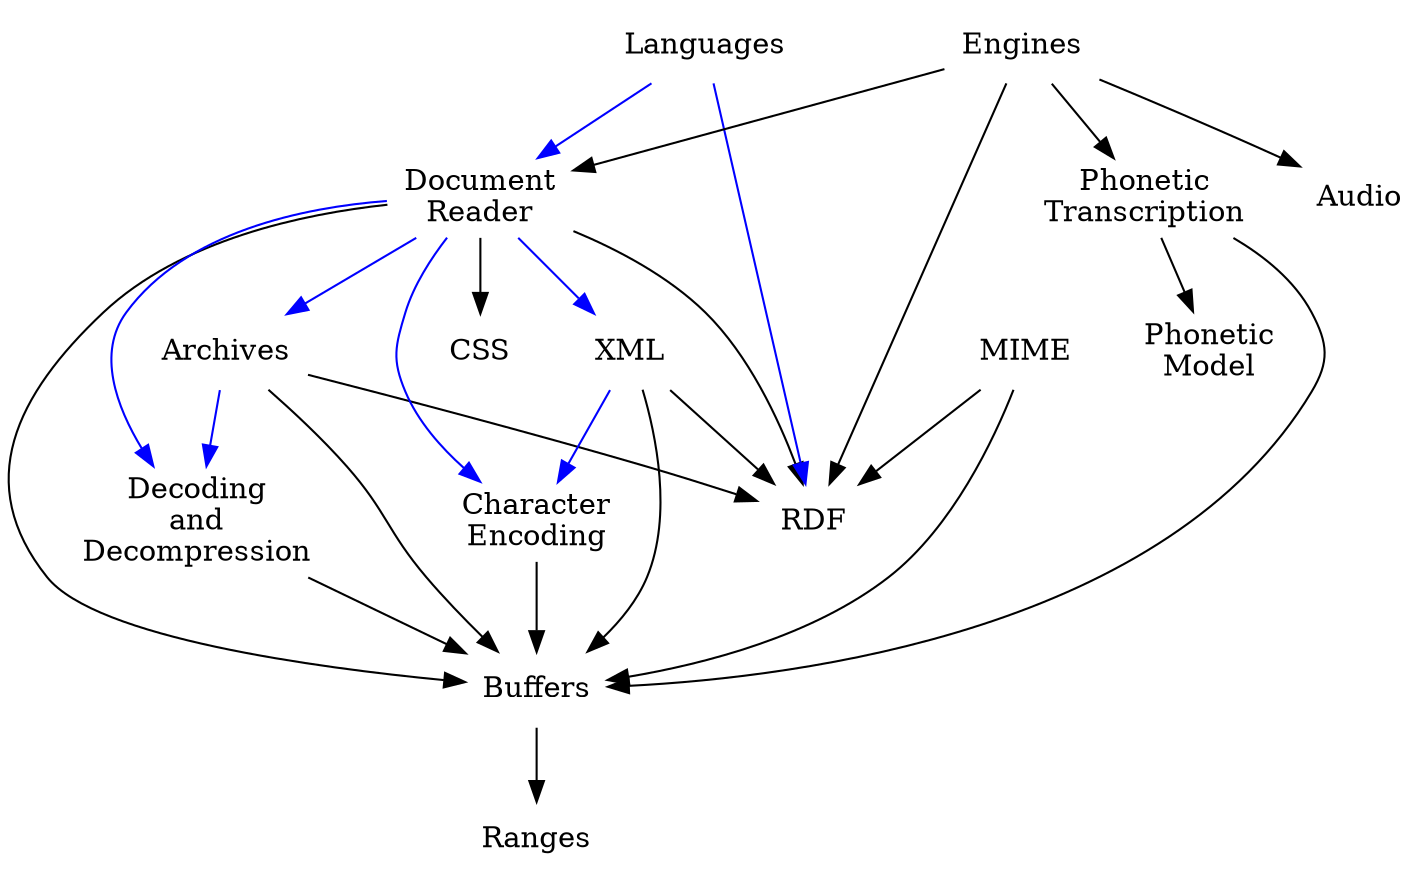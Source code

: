 digraph "Architecture" {

	archives               [shape=none, label="Archives", URL="group__archives.html"]
	audio                  [shape=none, label="Audio", URL="group__audio.html"]
	buffers                [shape=none, label="Buffers", URL="group__buffers.html"]
	encoding               [shape=none, label="Character&#x0A;Encoding", URL="group__encoding.html"]
	css                    [shape=none, label="CSS", URL="group__css.html"]
	decoders               [shape=none, label="Decoding&#x0A;and&#x0A;Decompression", URL="group__decoders.html"]
	document_reader        [shape=none, label="Document&#x0A;Reader", URL="group__document__reader.html"]
	languages              [shape=none, label="Languages", URL="group__languages.html"]
	mime                   [shape=none, label="MIME", URL="group__mime.html"]
	phoneme_model          [shape=none, label="Phonetic&#x0A;Model", URL="group__phoneme.html"]
	phoneme_transcription  [shape=none, label="Phonetic&#x0A;Transcription", URL="group__phonetic__transcription.html"]
	ranges                 [shape=none, label="Ranges", URL="group__ranges.html"]
	rdf                    [shape=none, label="RDF", URL="group__rdf.html"]
	tts_engines            [shape=none, label="Engines", URL="group__tts__engines.html"]
	xml                    [shape=none, label="XML", URL="group__xml.html"]

	// inheritance

	buffers -> ranges [color=black]

	// usage (API)

	archives -> buffers [color=black]
	archives -> rdf [color=black]

	decoders -> buffers [color=black]

	encoding -> buffers [color=black]

	document_reader -> buffers [color=black]
	document_reader -> rdf     [color=black]
	document_reader -> css     [color=black]

	mime -> buffers [color=black]
	mime -> rdf [color=black]

	phoneme_transcription -> buffers [color=black]
	phoneme_transcription -> phoneme_model [color=black]

	xml -> buffers [color=black]
	xml -> rdf [color=black]

	tts_engines -> document_reader [color=black]
	tts_engines -> audio [color=black]
	tts_engines -> rdf [color=black]
	tts_engines -> phoneme_transcription [color=black]

	// usage (implementation)

	archives -> decoders [color=blue]

	document_reader -> archives [color=blue]
	document_reader -> encoding [color=blue]
	document_reader -> decoders [color=blue]
	document_reader -> xml [color=blue]

	languages -> rdf [color=blue]
	languages -> document_reader [color=blue]

	xml -> encoding [color=blue]

}
